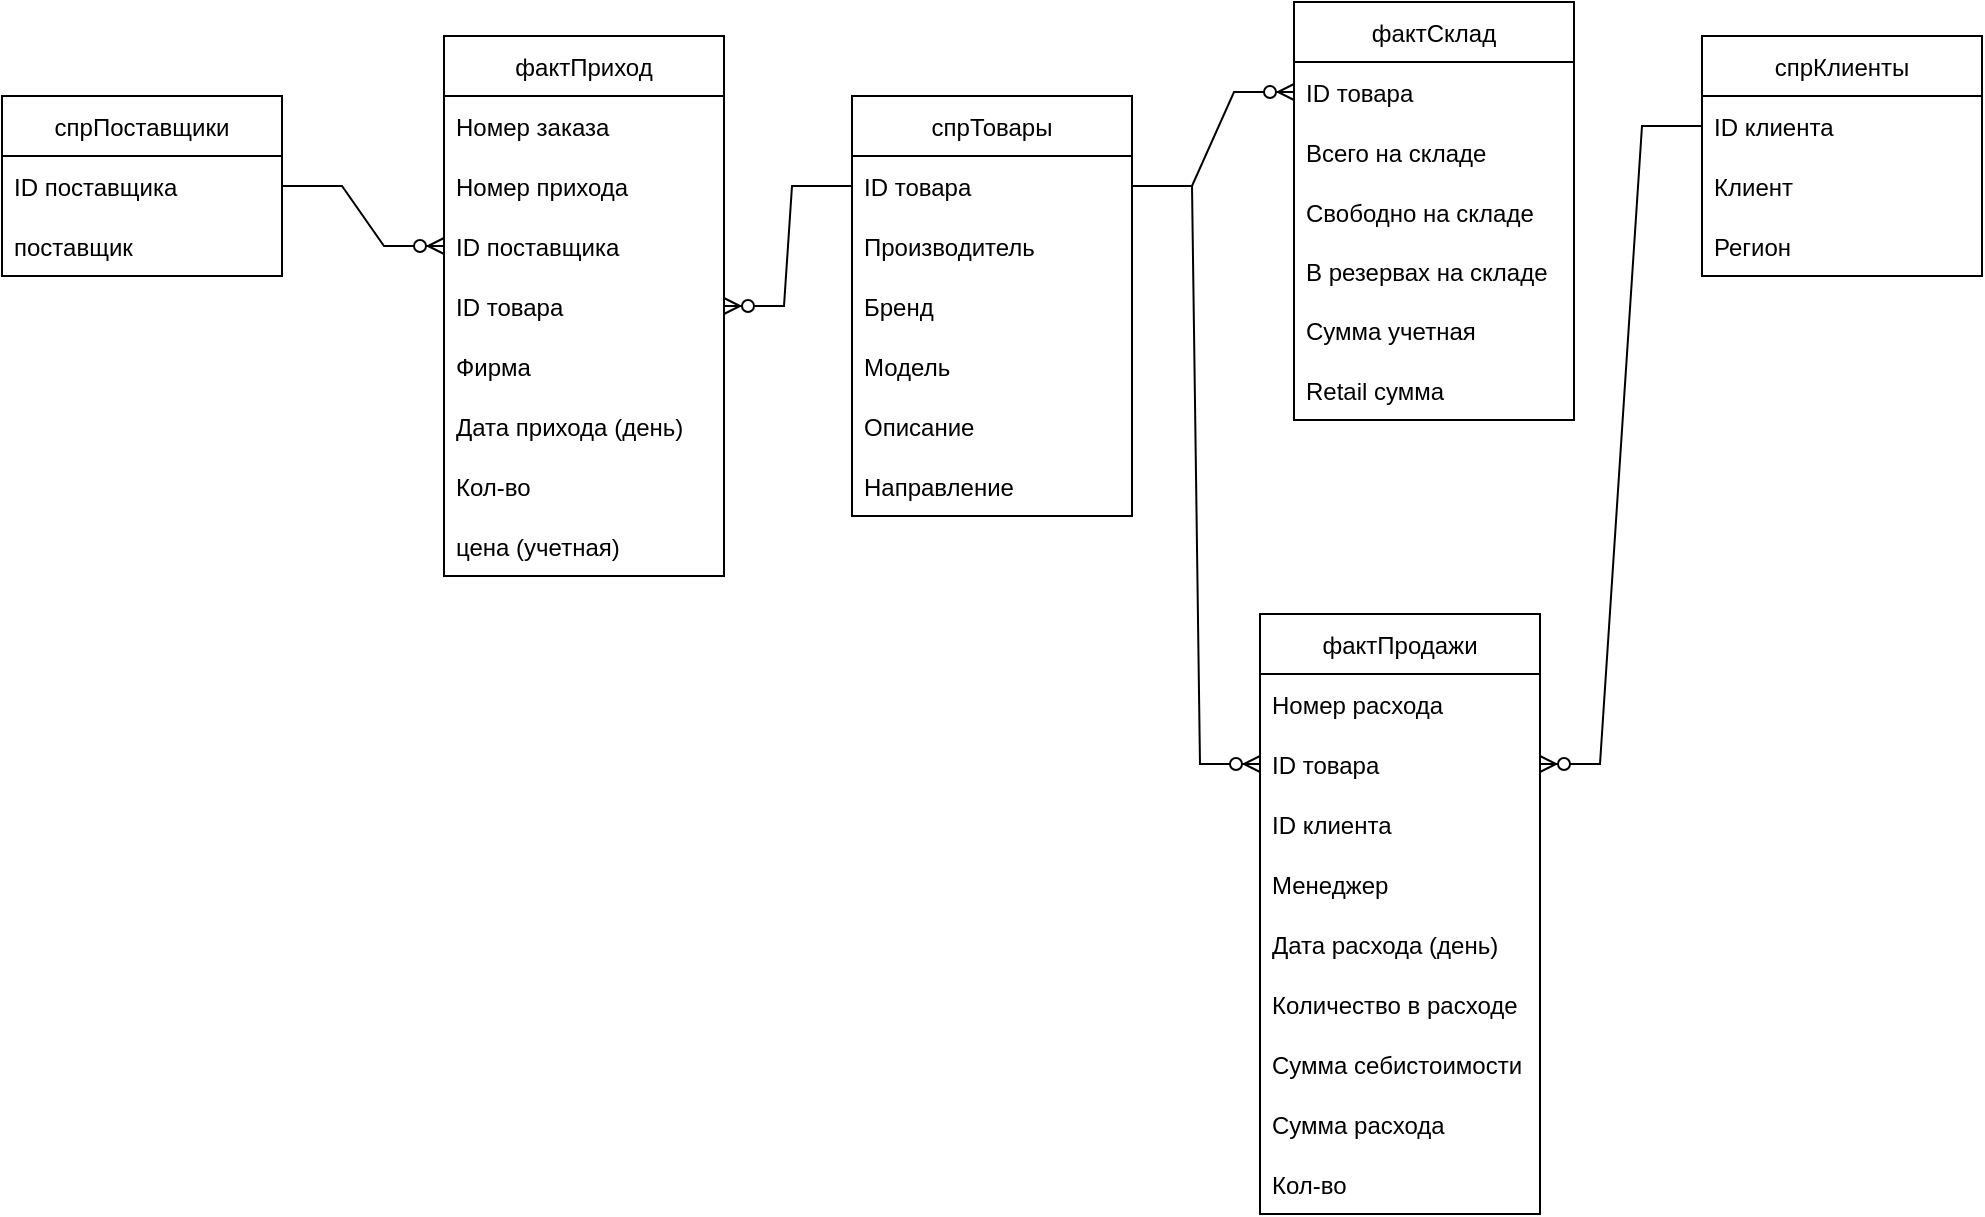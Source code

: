 <mxfile version="16.1.2" type="github">
  <diagram id="C5RBs43oDa-KdzZeNtuy" name="Page-1">
    <mxGraphModel dx="1278" dy="492" grid="1" gridSize="17" guides="1" tooltips="1" connect="1" arrows="1" fold="1" page="1" pageScale="1" pageWidth="1169" pageHeight="1654" background="#ffffff" math="0" shadow="0">
      <root>
        <mxCell id="WIyWlLk6GJQsqaUBKTNV-0" />
        <mxCell id="WIyWlLk6GJQsqaUBKTNV-1" parent="WIyWlLk6GJQsqaUBKTNV-0" />
        <mxCell id="MiYkf8OrINTVuq1yNtsC-0" value="фактПриход" style="swimlane;fontStyle=0;childLayout=stackLayout;horizontal=1;startSize=30;horizontalStack=0;resizeParent=1;resizeParentMax=0;resizeLast=0;collapsible=1;marginBottom=0;" parent="WIyWlLk6GJQsqaUBKTNV-1" vertex="1">
          <mxGeometry x="255" y="51" width="140" height="270" as="geometry" />
        </mxCell>
        <mxCell id="MiYkf8OrINTVuq1yNtsC-1" value="Номер заказа" style="text;strokeColor=none;fillColor=none;align=left;verticalAlign=middle;spacingLeft=4;spacingRight=4;overflow=hidden;points=[[0,0.5],[1,0.5]];portConstraint=eastwest;rotatable=0;" parent="MiYkf8OrINTVuq1yNtsC-0" vertex="1">
          <mxGeometry y="30" width="140" height="30" as="geometry" />
        </mxCell>
        <mxCell id="MiYkf8OrINTVuq1yNtsC-26" value="Номер прихода" style="text;strokeColor=none;fillColor=none;align=left;verticalAlign=middle;spacingLeft=4;spacingRight=4;overflow=hidden;points=[[0,0.5],[1,0.5]];portConstraint=eastwest;rotatable=0;" parent="MiYkf8OrINTVuq1yNtsC-0" vertex="1">
          <mxGeometry y="60" width="140" height="30" as="geometry" />
        </mxCell>
        <mxCell id="MiYkf8OrINTVuq1yNtsC-24" value="ID поставщика" style="text;strokeColor=none;fillColor=none;align=left;verticalAlign=middle;spacingLeft=4;spacingRight=4;overflow=hidden;points=[[0,0.5],[1,0.5]];portConstraint=eastwest;rotatable=0;" parent="MiYkf8OrINTVuq1yNtsC-0" vertex="1">
          <mxGeometry y="90" width="140" height="30" as="geometry" />
        </mxCell>
        <mxCell id="MiYkf8OrINTVuq1yNtsC-2" value="ID товара" style="text;strokeColor=none;fillColor=none;align=left;verticalAlign=middle;spacingLeft=4;spacingRight=4;overflow=hidden;points=[[0,0.5],[1,0.5]];portConstraint=eastwest;rotatable=0;" parent="MiYkf8OrINTVuq1yNtsC-0" vertex="1">
          <mxGeometry y="120" width="140" height="30" as="geometry" />
        </mxCell>
        <mxCell id="MiYkf8OrINTVuq1yNtsC-25" value="Фирма" style="text;strokeColor=none;fillColor=none;align=left;verticalAlign=middle;spacingLeft=4;spacingRight=4;overflow=hidden;points=[[0,0.5],[1,0.5]];portConstraint=eastwest;rotatable=0;" parent="MiYkf8OrINTVuq1yNtsC-0" vertex="1">
          <mxGeometry y="150" width="140" height="30" as="geometry" />
        </mxCell>
        <mxCell id="MiYkf8OrINTVuq1yNtsC-39" value="Дата прихода (день)" style="text;strokeColor=none;fillColor=none;align=left;verticalAlign=middle;spacingLeft=4;spacingRight=4;overflow=hidden;points=[[0,0.5],[1,0.5]];portConstraint=eastwest;rotatable=0;" parent="MiYkf8OrINTVuq1yNtsC-0" vertex="1">
          <mxGeometry y="180" width="140" height="30" as="geometry" />
        </mxCell>
        <mxCell id="MiYkf8OrINTVuq1yNtsC-3" value="Кол-во" style="text;strokeColor=none;fillColor=none;align=left;verticalAlign=middle;spacingLeft=4;spacingRight=4;overflow=hidden;points=[[0,0.5],[1,0.5]];portConstraint=eastwest;rotatable=0;" parent="MiYkf8OrINTVuq1yNtsC-0" vertex="1">
          <mxGeometry y="210" width="140" height="30" as="geometry" />
        </mxCell>
        <mxCell id="MiYkf8OrINTVuq1yNtsC-40" value="цена (учетная)" style="text;strokeColor=none;fillColor=none;align=left;verticalAlign=middle;spacingLeft=4;spacingRight=4;overflow=hidden;points=[[0,0.5],[1,0.5]];portConstraint=eastwest;rotatable=0;" parent="MiYkf8OrINTVuq1yNtsC-0" vertex="1">
          <mxGeometry y="240" width="140" height="30" as="geometry" />
        </mxCell>
        <mxCell id="MiYkf8OrINTVuq1yNtsC-4" value="фактСклад" style="swimlane;fontStyle=0;childLayout=stackLayout;horizontal=1;startSize=30;horizontalStack=0;resizeParent=1;resizeParentMax=0;resizeLast=0;collapsible=1;marginBottom=0;" parent="WIyWlLk6GJQsqaUBKTNV-1" vertex="1">
          <mxGeometry x="680" y="34" width="140" height="209" as="geometry" />
        </mxCell>
        <mxCell id="MiYkf8OrINTVuq1yNtsC-5" value="ID товара" style="text;strokeColor=none;fillColor=none;align=left;verticalAlign=middle;spacingLeft=4;spacingRight=4;overflow=hidden;points=[[0,0.5],[1,0.5]];portConstraint=eastwest;rotatable=0;" parent="MiYkf8OrINTVuq1yNtsC-4" vertex="1">
          <mxGeometry y="30" width="140" height="30" as="geometry" />
        </mxCell>
        <mxCell id="MiYkf8OrINTVuq1yNtsC-6" value="Всего на складе" style="text;strokeColor=none;fillColor=none;align=left;verticalAlign=middle;spacingLeft=4;spacingRight=4;overflow=hidden;points=[[0,0.5],[1,0.5]];portConstraint=eastwest;rotatable=0;" parent="MiYkf8OrINTVuq1yNtsC-4" vertex="1">
          <mxGeometry y="60" width="140" height="30" as="geometry" />
        </mxCell>
        <mxCell id="MiYkf8OrINTVuq1yNtsC-52" value="Свободно на складе" style="text;strokeColor=none;fillColor=none;align=left;verticalAlign=middle;spacingLeft=4;spacingRight=4;overflow=hidden;points=[[0,0.5],[1,0.5]];portConstraint=eastwest;rotatable=0;" parent="MiYkf8OrINTVuq1yNtsC-4" vertex="1">
          <mxGeometry y="90" width="140" height="30" as="geometry" />
        </mxCell>
        <mxCell id="MiYkf8OrINTVuq1yNtsC-51" value="В резервах на складе" style="text;strokeColor=none;fillColor=none;align=left;verticalAlign=middle;spacingLeft=4;spacingRight=4;overflow=hidden;points=[[0,0.5],[1,0.5]];portConstraint=eastwest;rotatable=0;" parent="MiYkf8OrINTVuq1yNtsC-4" vertex="1">
          <mxGeometry y="120" width="140" height="29" as="geometry" />
        </mxCell>
        <mxCell id="MiYkf8OrINTVuq1yNtsC-7" value="Сумма учетная" style="text;strokeColor=none;fillColor=none;align=left;verticalAlign=middle;spacingLeft=4;spacingRight=4;overflow=hidden;points=[[0,0.5],[1,0.5]];portConstraint=eastwest;rotatable=0;" parent="MiYkf8OrINTVuq1yNtsC-4" vertex="1">
          <mxGeometry y="149" width="140" height="30" as="geometry" />
        </mxCell>
        <mxCell id="MiYkf8OrINTVuq1yNtsC-50" value="Retail сумма" style="text;strokeColor=none;fillColor=none;align=left;verticalAlign=middle;spacingLeft=4;spacingRight=4;overflow=hidden;points=[[0,0.5],[1,0.5]];portConstraint=eastwest;rotatable=0;" parent="MiYkf8OrINTVuq1yNtsC-4" vertex="1">
          <mxGeometry y="179" width="140" height="30" as="geometry" />
        </mxCell>
        <mxCell id="MiYkf8OrINTVuq1yNtsC-8" value="фактПродажи" style="swimlane;fontStyle=0;childLayout=stackLayout;horizontal=1;startSize=30;horizontalStack=0;resizeParent=1;resizeParentMax=0;resizeLast=0;collapsible=1;marginBottom=0;" parent="WIyWlLk6GJQsqaUBKTNV-1" vertex="1">
          <mxGeometry x="663" y="340" width="140" height="300" as="geometry" />
        </mxCell>
        <mxCell id="MiYkf8OrINTVuq1yNtsC-9" value="Номер расхода" style="text;strokeColor=none;fillColor=none;align=left;verticalAlign=middle;spacingLeft=4;spacingRight=4;overflow=hidden;points=[[0,0.5],[1,0.5]];portConstraint=eastwest;rotatable=0;" parent="MiYkf8OrINTVuq1yNtsC-8" vertex="1">
          <mxGeometry y="30" width="140" height="30" as="geometry" />
        </mxCell>
        <mxCell id="MiYkf8OrINTVuq1yNtsC-43" value="ID товара" style="text;strokeColor=none;fillColor=none;align=left;verticalAlign=middle;spacingLeft=4;spacingRight=4;overflow=hidden;points=[[0,0.5],[1,0.5]];portConstraint=eastwest;rotatable=0;" parent="MiYkf8OrINTVuq1yNtsC-8" vertex="1">
          <mxGeometry y="60" width="140" height="30" as="geometry" />
        </mxCell>
        <mxCell id="MiYkf8OrINTVuq1yNtsC-10" value="ID клиента" style="text;strokeColor=none;fillColor=none;align=left;verticalAlign=middle;spacingLeft=4;spacingRight=4;overflow=hidden;points=[[0,0.5],[1,0.5]];portConstraint=eastwest;rotatable=0;" parent="MiYkf8OrINTVuq1yNtsC-8" vertex="1">
          <mxGeometry y="90" width="140" height="30" as="geometry" />
        </mxCell>
        <mxCell id="MiYkf8OrINTVuq1yNtsC-11" value="Менеджер" style="text;strokeColor=none;fillColor=none;align=left;verticalAlign=middle;spacingLeft=4;spacingRight=4;overflow=hidden;points=[[0,0.5],[1,0.5]];portConstraint=eastwest;rotatable=0;" parent="MiYkf8OrINTVuq1yNtsC-8" vertex="1">
          <mxGeometry y="120" width="140" height="30" as="geometry" />
        </mxCell>
        <mxCell id="MiYkf8OrINTVuq1yNtsC-41" value="Дата расхода (день)" style="text;strokeColor=none;fillColor=none;align=left;verticalAlign=middle;spacingLeft=4;spacingRight=4;overflow=hidden;points=[[0,0.5],[1,0.5]];portConstraint=eastwest;rotatable=0;" parent="MiYkf8OrINTVuq1yNtsC-8" vertex="1">
          <mxGeometry y="150" width="140" height="30" as="geometry" />
        </mxCell>
        <mxCell id="MiYkf8OrINTVuq1yNtsC-42" value="Количество в расходе" style="text;strokeColor=none;fillColor=none;align=left;verticalAlign=middle;spacingLeft=4;spacingRight=4;overflow=hidden;points=[[0,0.5],[1,0.5]];portConstraint=eastwest;rotatable=0;" parent="MiYkf8OrINTVuq1yNtsC-8" vertex="1">
          <mxGeometry y="180" width="140" height="30" as="geometry" />
        </mxCell>
        <mxCell id="MiYkf8OrINTVuq1yNtsC-44" value="Сумма себистоимости" style="text;strokeColor=none;fillColor=none;align=left;verticalAlign=middle;spacingLeft=4;spacingRight=4;overflow=hidden;points=[[0,0.5],[1,0.5]];portConstraint=eastwest;rotatable=0;" parent="MiYkf8OrINTVuq1yNtsC-8" vertex="1">
          <mxGeometry y="210" width="140" height="30" as="geometry" />
        </mxCell>
        <mxCell id="MiYkf8OrINTVuq1yNtsC-45" value="Сумма расхода" style="text;strokeColor=none;fillColor=none;align=left;verticalAlign=middle;spacingLeft=4;spacingRight=4;overflow=hidden;points=[[0,0.5],[1,0.5]];portConstraint=eastwest;rotatable=0;" parent="MiYkf8OrINTVuq1yNtsC-8" vertex="1">
          <mxGeometry y="240" width="140" height="30" as="geometry" />
        </mxCell>
        <mxCell id="MiYkf8OrINTVuq1yNtsC-46" value="Кол-во" style="text;strokeColor=none;fillColor=none;align=left;verticalAlign=middle;spacingLeft=4;spacingRight=4;overflow=hidden;points=[[0,0.5],[1,0.5]];portConstraint=eastwest;rotatable=0;" parent="MiYkf8OrINTVuq1yNtsC-8" vertex="1">
          <mxGeometry y="270" width="140" height="30" as="geometry" />
        </mxCell>
        <mxCell id="MiYkf8OrINTVuq1yNtsC-12" value="спрТовары" style="swimlane;fontStyle=0;childLayout=stackLayout;horizontal=1;startSize=30;horizontalStack=0;resizeParent=1;resizeParentMax=0;resizeLast=0;collapsible=1;marginBottom=0;" parent="WIyWlLk6GJQsqaUBKTNV-1" vertex="1">
          <mxGeometry x="459" y="81" width="140" height="210" as="geometry" />
        </mxCell>
        <mxCell id="MiYkf8OrINTVuq1yNtsC-13" value="ID товара" style="text;strokeColor=none;fillColor=none;align=left;verticalAlign=middle;spacingLeft=4;spacingRight=4;overflow=hidden;points=[[0,0.5],[1,0.5]];portConstraint=eastwest;rotatable=0;" parent="MiYkf8OrINTVuq1yNtsC-12" vertex="1">
          <mxGeometry y="30" width="140" height="30" as="geometry" />
        </mxCell>
        <mxCell id="MiYkf8OrINTVuq1yNtsC-14" value="Производитель" style="text;strokeColor=none;fillColor=none;align=left;verticalAlign=middle;spacingLeft=4;spacingRight=4;overflow=hidden;points=[[0,0.5],[1,0.5]];portConstraint=eastwest;rotatable=0;" parent="MiYkf8OrINTVuq1yNtsC-12" vertex="1">
          <mxGeometry y="60" width="140" height="30" as="geometry" />
        </mxCell>
        <mxCell id="MiYkf8OrINTVuq1yNtsC-53" value="Бренд" style="text;strokeColor=none;fillColor=none;align=left;verticalAlign=middle;spacingLeft=4;spacingRight=4;overflow=hidden;points=[[0,0.5],[1,0.5]];portConstraint=eastwest;rotatable=0;" parent="MiYkf8OrINTVuq1yNtsC-12" vertex="1">
          <mxGeometry y="90" width="140" height="30" as="geometry" />
        </mxCell>
        <mxCell id="MiYkf8OrINTVuq1yNtsC-54" value="Модель" style="text;strokeColor=none;fillColor=none;align=left;verticalAlign=middle;spacingLeft=4;spacingRight=4;overflow=hidden;points=[[0,0.5],[1,0.5]];portConstraint=eastwest;rotatable=0;" parent="MiYkf8OrINTVuq1yNtsC-12" vertex="1">
          <mxGeometry y="120" width="140" height="30" as="geometry" />
        </mxCell>
        <mxCell id="MiYkf8OrINTVuq1yNtsC-15" value="Описание" style="text;strokeColor=none;fillColor=none;align=left;verticalAlign=middle;spacingLeft=4;spacingRight=4;overflow=hidden;points=[[0,0.5],[1,0.5]];portConstraint=eastwest;rotatable=0;" parent="MiYkf8OrINTVuq1yNtsC-12" vertex="1">
          <mxGeometry y="150" width="140" height="30" as="geometry" />
        </mxCell>
        <mxCell id="MiYkf8OrINTVuq1yNtsC-55" value="Направление" style="text;strokeColor=none;fillColor=none;align=left;verticalAlign=middle;spacingLeft=4;spacingRight=4;overflow=hidden;points=[[0,0.5],[1,0.5]];portConstraint=eastwest;rotatable=0;" parent="MiYkf8OrINTVuq1yNtsC-12" vertex="1">
          <mxGeometry y="180" width="140" height="30" as="geometry" />
        </mxCell>
        <mxCell id="MiYkf8OrINTVuq1yNtsC-16" value="спрПоставщики" style="swimlane;fontStyle=0;childLayout=stackLayout;horizontal=1;startSize=30;horizontalStack=0;resizeParent=1;resizeParentMax=0;resizeLast=0;collapsible=1;marginBottom=0;" parent="WIyWlLk6GJQsqaUBKTNV-1" vertex="1">
          <mxGeometry x="34" y="81" width="140" height="90" as="geometry" />
        </mxCell>
        <mxCell id="MiYkf8OrINTVuq1yNtsC-17" value="ID поставщика" style="text;strokeColor=none;fillColor=none;align=left;verticalAlign=middle;spacingLeft=4;spacingRight=4;overflow=hidden;points=[[0,0.5],[1,0.5]];portConstraint=eastwest;rotatable=0;" parent="MiYkf8OrINTVuq1yNtsC-16" vertex="1">
          <mxGeometry y="30" width="140" height="30" as="geometry" />
        </mxCell>
        <mxCell id="MiYkf8OrINTVuq1yNtsC-56" value="поставщик" style="text;strokeColor=none;fillColor=none;align=left;verticalAlign=middle;spacingLeft=4;spacingRight=4;overflow=hidden;points=[[0,0.5],[1,0.5]];portConstraint=eastwest;rotatable=0;" parent="MiYkf8OrINTVuq1yNtsC-16" vertex="1">
          <mxGeometry y="60" width="140" height="30" as="geometry" />
        </mxCell>
        <mxCell id="MiYkf8OrINTVuq1yNtsC-20" value="спрКлиенты" style="swimlane;fontStyle=0;childLayout=stackLayout;horizontal=1;startSize=30;horizontalStack=0;resizeParent=1;resizeParentMax=0;resizeLast=0;collapsible=1;marginBottom=0;" parent="WIyWlLk6GJQsqaUBKTNV-1" vertex="1">
          <mxGeometry x="884" y="51" width="140" height="120" as="geometry" />
        </mxCell>
        <mxCell id="MiYkf8OrINTVuq1yNtsC-21" value="ID клиента" style="text;strokeColor=none;fillColor=none;align=left;verticalAlign=middle;spacingLeft=4;spacingRight=4;overflow=hidden;points=[[0,0.5],[1,0.5]];portConstraint=eastwest;rotatable=0;" parent="MiYkf8OrINTVuq1yNtsC-20" vertex="1">
          <mxGeometry y="30" width="140" height="30" as="geometry" />
        </mxCell>
        <mxCell id="MiYkf8OrINTVuq1yNtsC-22" value="Клиент" style="text;strokeColor=none;fillColor=none;align=left;verticalAlign=middle;spacingLeft=4;spacingRight=4;overflow=hidden;points=[[0,0.5],[1,0.5]];portConstraint=eastwest;rotatable=0;" parent="MiYkf8OrINTVuq1yNtsC-20" vertex="1">
          <mxGeometry y="60" width="140" height="30" as="geometry" />
        </mxCell>
        <mxCell id="MiYkf8OrINTVuq1yNtsC-23" value="Регион" style="text;strokeColor=none;fillColor=none;align=left;verticalAlign=middle;spacingLeft=4;spacingRight=4;overflow=hidden;points=[[0,0.5],[1,0.5]];portConstraint=eastwest;rotatable=0;" parent="MiYkf8OrINTVuq1yNtsC-20" vertex="1">
          <mxGeometry y="90" width="140" height="30" as="geometry" />
        </mxCell>
        <mxCell id="EGU9yhPo2GupkQhlFjCF-0" value="" style="edgeStyle=entityRelationEdgeStyle;fontSize=12;html=1;endArrow=ERzeroToMany;endFill=1;rounded=0;exitX=1;exitY=0.5;exitDx=0;exitDy=0;entryX=0;entryY=0.5;entryDx=0;entryDy=0;" edge="1" parent="WIyWlLk6GJQsqaUBKTNV-1" source="MiYkf8OrINTVuq1yNtsC-17" target="MiYkf8OrINTVuq1yNtsC-24">
          <mxGeometry width="100" height="100" relative="1" as="geometry">
            <mxPoint x="119" y="321" as="sourcePoint" />
            <mxPoint x="219" y="221" as="targetPoint" />
          </mxGeometry>
        </mxCell>
        <mxCell id="EGU9yhPo2GupkQhlFjCF-1" value="" style="edgeStyle=entityRelationEdgeStyle;fontSize=12;html=1;endArrow=ERzeroToMany;endFill=1;rounded=0;exitX=1;exitY=0.5;exitDx=0;exitDy=0;" edge="1" parent="WIyWlLk6GJQsqaUBKTNV-1" source="MiYkf8OrINTVuq1yNtsC-13" target="MiYkf8OrINTVuq1yNtsC-43">
          <mxGeometry width="100" height="100" relative="1" as="geometry">
            <mxPoint x="488.5" y="321" as="sourcePoint" />
            <mxPoint x="569.5" y="351" as="targetPoint" />
          </mxGeometry>
        </mxCell>
        <mxCell id="EGU9yhPo2GupkQhlFjCF-3" value="" style="edgeStyle=entityRelationEdgeStyle;fontSize=12;html=1;endArrow=ERzeroToMany;endFill=1;rounded=0;exitX=1;exitY=0.5;exitDx=0;exitDy=0;entryX=0;entryY=0.5;entryDx=0;entryDy=0;" edge="1" parent="WIyWlLk6GJQsqaUBKTNV-1" source="MiYkf8OrINTVuq1yNtsC-13" target="MiYkf8OrINTVuq1yNtsC-5">
          <mxGeometry width="100" height="100" relative="1" as="geometry">
            <mxPoint x="225" y="177" as="sourcePoint" />
            <mxPoint x="306" y="207" as="targetPoint" />
          </mxGeometry>
        </mxCell>
        <mxCell id="EGU9yhPo2GupkQhlFjCF-9" value="" style="edgeStyle=entityRelationEdgeStyle;fontSize=12;html=1;endArrow=ERzeroToMany;endFill=1;rounded=0;exitX=0;exitY=0.5;exitDx=0;exitDy=0;entryX=1;entryY=0.5;entryDx=0;entryDy=0;" edge="1" parent="WIyWlLk6GJQsqaUBKTNV-1" source="MiYkf8OrINTVuq1yNtsC-21" target="MiYkf8OrINTVuq1yNtsC-43">
          <mxGeometry width="100" height="100" relative="1" as="geometry">
            <mxPoint x="412" y="470" as="sourcePoint" />
            <mxPoint x="663" y="347" as="targetPoint" />
          </mxGeometry>
        </mxCell>
        <mxCell id="EGU9yhPo2GupkQhlFjCF-13" value="" style="edgeStyle=entityRelationEdgeStyle;fontSize=12;html=1;endArrow=ERzeroToMany;endFill=1;rounded=0;exitX=0;exitY=0.5;exitDx=0;exitDy=0;entryX=1;entryY=0.5;entryDx=0;entryDy=0;" edge="1" parent="WIyWlLk6GJQsqaUBKTNV-1" source="MiYkf8OrINTVuq1yNtsC-13" target="MiYkf8OrINTVuq1yNtsC-2">
          <mxGeometry width="100" height="100" relative="1" as="geometry">
            <mxPoint x="191" y="143" as="sourcePoint" />
            <mxPoint x="272" y="173" as="targetPoint" />
          </mxGeometry>
        </mxCell>
      </root>
    </mxGraphModel>
  </diagram>
</mxfile>
